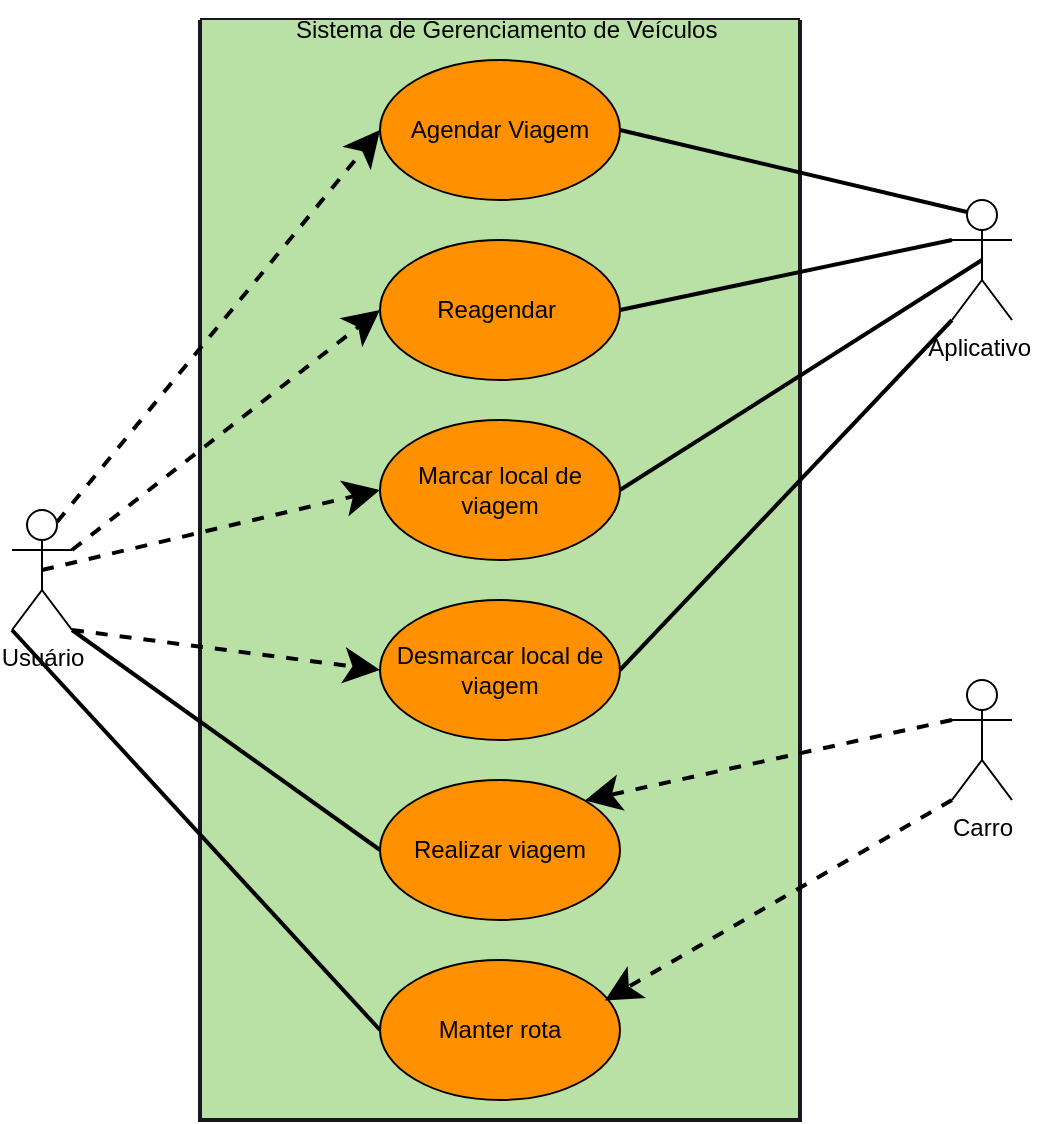 <mxfile version="17.1.2" type="github">
  <diagram id="JtQY-y38J-oxPfumYa5v" name="Page-1">
    <mxGraphModel dx="1635" dy="866" grid="1" gridSize="10" guides="1" tooltips="1" connect="1" arrows="1" fold="1" page="1" pageScale="1" pageWidth="827" pageHeight="1169" math="0" shadow="0">
      <root>
        <mxCell id="0" />
        <mxCell id="1" parent="0" />
        <mxCell id="0koj4CaHkcI0XOmnxppj-7" value="" style="swimlane;startSize=0;fillColor=#d5e8d4;strokeColor=#191621;swimlaneFillColor=#B9E0A5;gradientColor=none;strokeWidth=2;" vertex="1" parent="1">
          <mxGeometry x="264" y="310" width="300" height="550" as="geometry" />
        </mxCell>
        <mxCell id="0koj4CaHkcI0XOmnxppj-10" value="Agendar Viagem" style="ellipse;whiteSpace=wrap;html=1;fillColor=#FF9100;gradientColor=none;" vertex="1" parent="0koj4CaHkcI0XOmnxppj-7">
          <mxGeometry x="90" y="20" width="120" height="70" as="geometry" />
        </mxCell>
        <mxCell id="0koj4CaHkcI0XOmnxppj-11" value="Reagendar&amp;nbsp;" style="ellipse;whiteSpace=wrap;html=1;fillColor=#FF9100;gradientColor=none;" vertex="1" parent="0koj4CaHkcI0XOmnxppj-7">
          <mxGeometry x="90" y="110" width="120" height="70" as="geometry" />
        </mxCell>
        <mxCell id="0koj4CaHkcI0XOmnxppj-12" value="Marcar local de viagem" style="ellipse;whiteSpace=wrap;html=1;fillColor=#FF9100;gradientColor=none;" vertex="1" parent="0koj4CaHkcI0XOmnxppj-7">
          <mxGeometry x="90" y="200" width="120" height="70" as="geometry" />
        </mxCell>
        <mxCell id="0koj4CaHkcI0XOmnxppj-13" value="Desmarcar local de viagem" style="ellipse;whiteSpace=wrap;html=1;fillColor=#FF9100;gradientColor=none;" vertex="1" parent="0koj4CaHkcI0XOmnxppj-7">
          <mxGeometry x="90" y="290" width="120" height="70" as="geometry" />
        </mxCell>
        <mxCell id="0koj4CaHkcI0XOmnxppj-14" value="Realizar viagem" style="ellipse;whiteSpace=wrap;html=1;fillColor=#FF9100;gradientColor=none;" vertex="1" parent="0koj4CaHkcI0XOmnxppj-7">
          <mxGeometry x="90" y="380" width="120" height="70" as="geometry" />
        </mxCell>
        <mxCell id="0koj4CaHkcI0XOmnxppj-15" value="Manter rota" style="ellipse;whiteSpace=wrap;html=1;fillColor=#FF9100;gradientColor=none;" vertex="1" parent="0koj4CaHkcI0XOmnxppj-7">
          <mxGeometry x="90" y="470" width="120" height="70" as="geometry" />
        </mxCell>
        <mxCell id="0koj4CaHkcI0XOmnxppj-34" value="Sistema de Gerenciamento de Veículos&amp;nbsp;" style="text;html=1;strokeColor=none;fillColor=none;align=center;verticalAlign=middle;whiteSpace=wrap;rounded=0;" vertex="1" parent="0koj4CaHkcI0XOmnxppj-7">
          <mxGeometry x="10" y="-10" width="290" height="30" as="geometry" />
        </mxCell>
        <mxCell id="0koj4CaHkcI0XOmnxppj-20" style="edgeStyle=none;rounded=0;orthogonalLoop=1;jettySize=auto;html=1;exitX=0.75;exitY=0.1;exitDx=0;exitDy=0;exitPerimeter=0;entryX=0;entryY=0.5;entryDx=0;entryDy=0;dashed=1;startArrow=none;startFill=0;endSize=12;strokeWidth=2;" edge="1" parent="1" source="0koj4CaHkcI0XOmnxppj-1" target="0koj4CaHkcI0XOmnxppj-10">
          <mxGeometry relative="1" as="geometry" />
        </mxCell>
        <mxCell id="0koj4CaHkcI0XOmnxppj-21" style="edgeStyle=none;rounded=0;orthogonalLoop=1;jettySize=auto;html=1;exitX=1;exitY=0.333;exitDx=0;exitDy=0;exitPerimeter=0;entryX=0;entryY=0.5;entryDx=0;entryDy=0;dashed=1;startArrow=none;startFill=0;endSize=12;strokeWidth=2;" edge="1" parent="1" source="0koj4CaHkcI0XOmnxppj-1" target="0koj4CaHkcI0XOmnxppj-11">
          <mxGeometry relative="1" as="geometry" />
        </mxCell>
        <mxCell id="0koj4CaHkcI0XOmnxppj-22" style="edgeStyle=none;rounded=0;orthogonalLoop=1;jettySize=auto;html=1;exitX=0.5;exitY=0.5;exitDx=0;exitDy=0;exitPerimeter=0;entryX=0;entryY=0.5;entryDx=0;entryDy=0;dashed=1;startArrow=none;startFill=0;endSize=12;strokeWidth=2;" edge="1" parent="1" source="0koj4CaHkcI0XOmnxppj-1" target="0koj4CaHkcI0XOmnxppj-12">
          <mxGeometry relative="1" as="geometry" />
        </mxCell>
        <mxCell id="0koj4CaHkcI0XOmnxppj-23" style="edgeStyle=none;rounded=0;orthogonalLoop=1;jettySize=auto;html=1;exitX=1;exitY=1;exitDx=0;exitDy=0;exitPerimeter=0;entryX=0;entryY=0.5;entryDx=0;entryDy=0;dashed=1;startArrow=none;startFill=0;endSize=12;strokeWidth=2;" edge="1" parent="1" source="0koj4CaHkcI0XOmnxppj-1" target="0koj4CaHkcI0XOmnxppj-13">
          <mxGeometry relative="1" as="geometry" />
        </mxCell>
        <mxCell id="0koj4CaHkcI0XOmnxppj-32" style="edgeStyle=none;rounded=0;orthogonalLoop=1;jettySize=auto;html=1;exitX=0;exitY=1;exitDx=0;exitDy=0;exitPerimeter=0;entryX=0;entryY=0.5;entryDx=0;entryDy=0;startArrow=none;startFill=0;endArrow=none;endFill=0;endSize=12;strokeWidth=2;" edge="1" parent="1" source="0koj4CaHkcI0XOmnxppj-1" target="0koj4CaHkcI0XOmnxppj-15">
          <mxGeometry relative="1" as="geometry" />
        </mxCell>
        <mxCell id="0koj4CaHkcI0XOmnxppj-33" style="edgeStyle=none;rounded=0;orthogonalLoop=1;jettySize=auto;html=1;exitX=1;exitY=1;exitDx=0;exitDy=0;exitPerimeter=0;entryX=0;entryY=0.5;entryDx=0;entryDy=0;startArrow=none;startFill=0;endArrow=none;endFill=0;endSize=12;strokeWidth=2;" edge="1" parent="1" source="0koj4CaHkcI0XOmnxppj-1" target="0koj4CaHkcI0XOmnxppj-14">
          <mxGeometry relative="1" as="geometry" />
        </mxCell>
        <mxCell id="0koj4CaHkcI0XOmnxppj-1" value="Usuário" style="shape=umlActor;verticalLabelPosition=bottom;verticalAlign=top;html=1;outlineConnect=0;" vertex="1" parent="1">
          <mxGeometry x="170" y="555" width="30" height="60" as="geometry" />
        </mxCell>
        <mxCell id="0koj4CaHkcI0XOmnxppj-26" style="edgeStyle=none;rounded=0;orthogonalLoop=1;jettySize=auto;html=1;exitX=0.25;exitY=0.1;exitDx=0;exitDy=0;exitPerimeter=0;entryX=1;entryY=0.5;entryDx=0;entryDy=0;startArrow=none;startFill=0;endArrow=none;endFill=0;endSize=12;strokeWidth=2;" edge="1" parent="1" source="0koj4CaHkcI0XOmnxppj-2" target="0koj4CaHkcI0XOmnxppj-10">
          <mxGeometry relative="1" as="geometry" />
        </mxCell>
        <mxCell id="0koj4CaHkcI0XOmnxppj-27" style="edgeStyle=none;rounded=0;orthogonalLoop=1;jettySize=auto;html=1;exitX=0;exitY=0.333;exitDx=0;exitDy=0;exitPerimeter=0;entryX=1;entryY=0.5;entryDx=0;entryDy=0;startArrow=none;startFill=0;endArrow=none;endFill=0;endSize=12;strokeWidth=2;" edge="1" parent="1" source="0koj4CaHkcI0XOmnxppj-2" target="0koj4CaHkcI0XOmnxppj-11">
          <mxGeometry relative="1" as="geometry" />
        </mxCell>
        <mxCell id="0koj4CaHkcI0XOmnxppj-28" style="edgeStyle=none;rounded=0;orthogonalLoop=1;jettySize=auto;html=1;exitX=0.5;exitY=0.5;exitDx=0;exitDy=0;exitPerimeter=0;entryX=1;entryY=0.5;entryDx=0;entryDy=0;startArrow=none;startFill=0;endArrow=none;endFill=0;endSize=12;strokeWidth=2;" edge="1" parent="1" source="0koj4CaHkcI0XOmnxppj-2" target="0koj4CaHkcI0XOmnxppj-12">
          <mxGeometry relative="1" as="geometry" />
        </mxCell>
        <mxCell id="0koj4CaHkcI0XOmnxppj-29" style="edgeStyle=none;rounded=0;orthogonalLoop=1;jettySize=auto;html=1;exitX=0;exitY=1;exitDx=0;exitDy=0;exitPerimeter=0;entryX=1;entryY=0.5;entryDx=0;entryDy=0;startArrow=none;startFill=0;endArrow=none;endFill=0;endSize=12;strokeWidth=2;" edge="1" parent="1" source="0koj4CaHkcI0XOmnxppj-2" target="0koj4CaHkcI0XOmnxppj-13">
          <mxGeometry relative="1" as="geometry" />
        </mxCell>
        <mxCell id="0koj4CaHkcI0XOmnxppj-2" value="Aplicativo&amp;nbsp;" style="shape=umlActor;verticalLabelPosition=bottom;verticalAlign=top;html=1;outlineConnect=0;" vertex="1" parent="1">
          <mxGeometry x="640" y="400" width="30" height="60" as="geometry" />
        </mxCell>
        <mxCell id="0koj4CaHkcI0XOmnxppj-18" style="rounded=0;orthogonalLoop=1;jettySize=auto;html=1;exitX=0;exitY=0.333;exitDx=0;exitDy=0;exitPerimeter=0;entryX=1;entryY=0;entryDx=0;entryDy=0;dashed=1;startArrow=none;startFill=0;endSize=12;strokeWidth=2;" edge="1" parent="1" source="0koj4CaHkcI0XOmnxppj-3" target="0koj4CaHkcI0XOmnxppj-14">
          <mxGeometry relative="1" as="geometry" />
        </mxCell>
        <mxCell id="0koj4CaHkcI0XOmnxppj-3" value="Carro" style="shape=umlActor;verticalLabelPosition=bottom;verticalAlign=top;html=1;outlineConnect=0;" vertex="1" parent="1">
          <mxGeometry x="640" y="640" width="30" height="60" as="geometry" />
        </mxCell>
        <mxCell id="0koj4CaHkcI0XOmnxppj-19" style="rounded=0;orthogonalLoop=1;jettySize=auto;html=1;exitX=0;exitY=1;exitDx=0;exitDy=0;exitPerimeter=0;entryX=1;entryY=0;entryDx=0;entryDy=0;dashed=1;startArrow=none;startFill=0;endSize=12;strokeWidth=2;" edge="1" parent="1" source="0koj4CaHkcI0XOmnxppj-3">
          <mxGeometry relative="1" as="geometry">
            <mxPoint x="650" y="670" as="sourcePoint" />
            <mxPoint x="466.426" y="800.251" as="targetPoint" />
          </mxGeometry>
        </mxCell>
      </root>
    </mxGraphModel>
  </diagram>
</mxfile>
